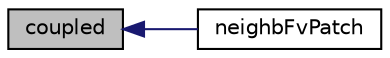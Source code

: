 digraph "coupled"
{
  bgcolor="transparent";
  edge [fontname="Helvetica",fontsize="10",labelfontname="Helvetica",labelfontsize="10"];
  node [fontname="Helvetica",fontsize="10",shape=record];
  rankdir="LR";
  Node744 [label="coupled",height=0.2,width=0.4,color="black", fillcolor="grey75", style="filled", fontcolor="black"];
  Node744 -> Node745 [dir="back",color="midnightblue",fontsize="10",style="solid",fontname="Helvetica"];
  Node745 [label="neighbFvPatch",height=0.2,width=0.4,color="black",URL="$a23629.html#aafe14889eea0f2ed98bbdc9ad79a5b24"];
}
